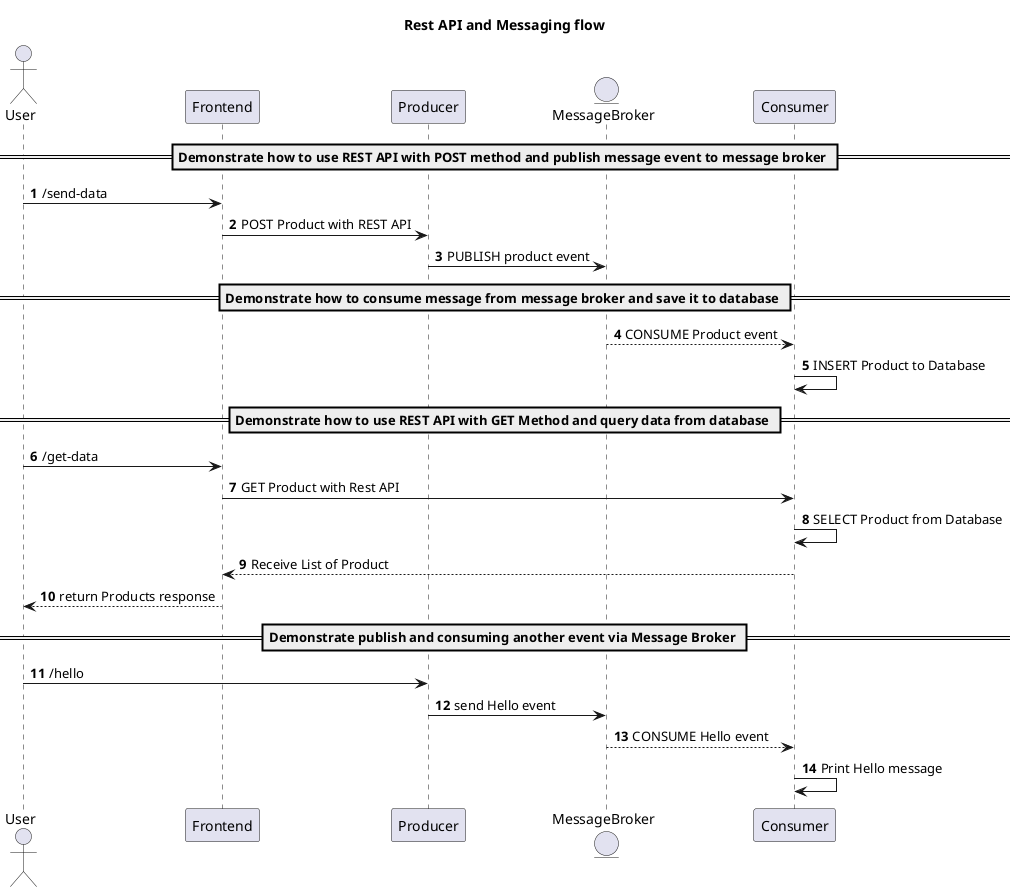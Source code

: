 @startuml
title Rest API and Messaging flow
autonumber
actor User
participant Frontend
participant Producer
entity MessageBroker
participant Consumer

== Demonstrate how to use REST API with POST method and publish message event to message broker ==

User -> Frontend: /send-data
Frontend -> Producer: POST Product with REST API
Producer -> MessageBroker: PUBLISH product event

== Demonstrate how to consume message from message broker and save it to database ==

MessageBroker --> Consumer: CONSUME Product event 
Consumer -> Consumer: INSERT Product to Database

== Demonstrate how to use REST API with GET Method and query data from database ==

User -> Frontend: /get-data
Frontend -> Consumer: GET Product with Rest API
Consumer -> Consumer: SELECT Product from Database
Consumer --> Frontend: Receive List of Product
Frontend --> User: return Products response

== Demonstrate publish and consuming another event via Message Broker ==

User -> Producer: /hello
Producer -> MessageBroker: send Hello event
MessageBroker --> Consumer: CONSUME Hello event
Consumer -> Consumer: Print Hello message

@enduml